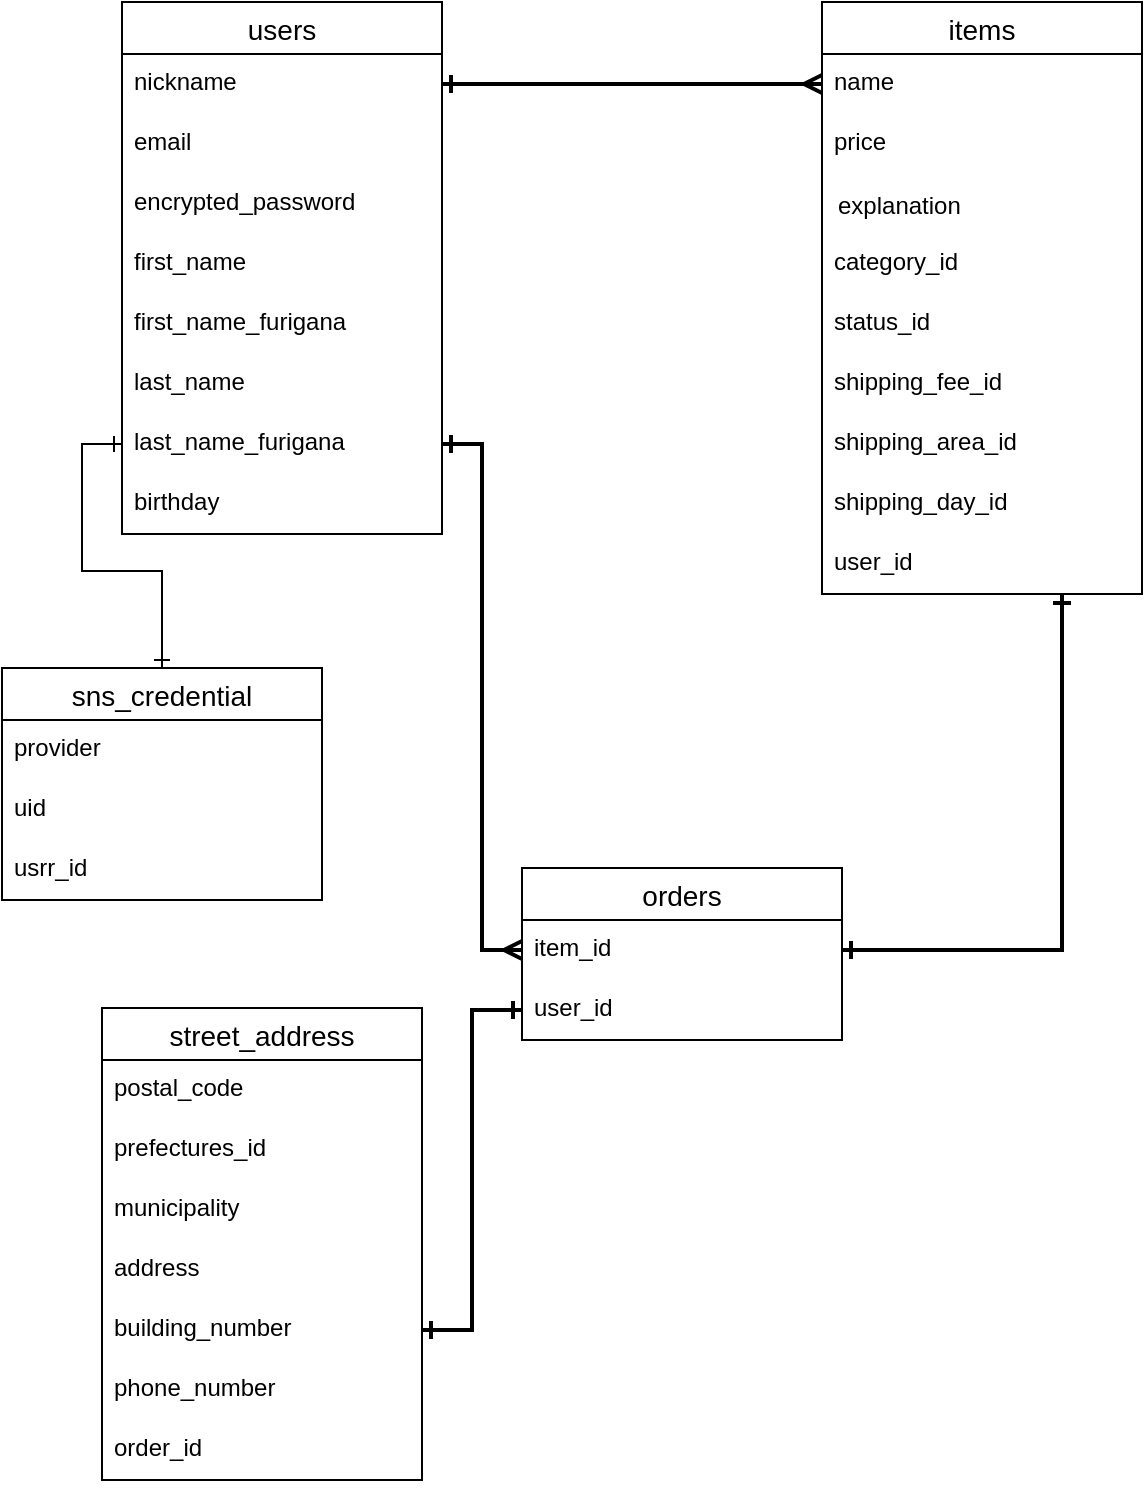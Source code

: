 <mxfile version="13.6.5">
    <diagram id="FK_PifB0xGUgg5_1Nj1v" name="ページ1">
        <mxGraphModel dx="149" dy="415" grid="1" gridSize="10" guides="1" tooltips="1" connect="1" arrows="1" fold="1" page="1" pageScale="1" pageWidth="827" pageHeight="1169" math="0" shadow="0">
            <root>
                <mxCell id="0"/>
                <mxCell id="1" parent="0"/>
                <mxCell id="74" value="users" style="swimlane;fontStyle=0;childLayout=stackLayout;horizontal=1;startSize=26;horizontalStack=0;resizeParent=1;resizeParentMax=0;resizeLast=0;collapsible=1;marginBottom=0;align=center;fontSize=14;" parent="1" vertex="1">
                    <mxGeometry x="100" y="17" width="160" height="266" as="geometry"/>
                </mxCell>
                <mxCell id="75" value="nickname" style="text;strokeColor=none;fillColor=none;spacingLeft=4;spacingRight=4;overflow=hidden;rotatable=0;points=[[0,0.5],[1,0.5]];portConstraint=eastwest;fontSize=12;" parent="74" vertex="1">
                    <mxGeometry y="26" width="160" height="30" as="geometry"/>
                </mxCell>
                <mxCell id="76" value="email" style="text;strokeColor=none;fillColor=none;spacingLeft=4;spacingRight=4;overflow=hidden;rotatable=0;points=[[0,0.5],[1,0.5]];portConstraint=eastwest;fontSize=12;" parent="74" vertex="1">
                    <mxGeometry y="56" width="160" height="30" as="geometry"/>
                </mxCell>
                <mxCell id="113" value="encrypted_password" style="text;strokeColor=none;fillColor=none;spacingLeft=4;spacingRight=4;overflow=hidden;rotatable=0;points=[[0,0.5],[1,0.5]];portConstraint=eastwest;fontSize=12;" parent="74" vertex="1">
                    <mxGeometry y="86" width="160" height="30" as="geometry"/>
                </mxCell>
                <mxCell id="78" value="first_name" style="text;strokeColor=none;fillColor=none;spacingLeft=4;spacingRight=4;overflow=hidden;rotatable=0;points=[[0,0.5],[1,0.5]];portConstraint=eastwest;fontSize=12;" parent="74" vertex="1">
                    <mxGeometry y="116" width="160" height="30" as="geometry"/>
                </mxCell>
                <mxCell id="82" value="first_name_furigana" style="text;strokeColor=none;fillColor=none;spacingLeft=4;spacingRight=4;overflow=hidden;rotatable=0;points=[[0,0.5],[1,0.5]];portConstraint=eastwest;fontSize=12;" parent="74" vertex="1">
                    <mxGeometry y="146" width="160" height="30" as="geometry"/>
                </mxCell>
                <mxCell id="79" value="last_name" style="text;strokeColor=none;fillColor=none;spacingLeft=4;spacingRight=4;overflow=hidden;rotatable=0;points=[[0,0.5],[1,0.5]];portConstraint=eastwest;fontSize=12;" parent="74" vertex="1">
                    <mxGeometry y="176" width="160" height="30" as="geometry"/>
                </mxCell>
                <mxCell id="83" value="last_name_furigana" style="text;strokeColor=none;fillColor=none;spacingLeft=4;spacingRight=4;overflow=hidden;rotatable=0;points=[[0,0.5],[1,0.5]];portConstraint=eastwest;fontSize=12;" parent="74" vertex="1">
                    <mxGeometry y="206" width="160" height="30" as="geometry"/>
                </mxCell>
                <mxCell id="84" value="birthday" style="text;strokeColor=none;fillColor=none;spacingLeft=4;spacingRight=4;overflow=hidden;rotatable=0;points=[[0,0.5],[1,0.5]];portConstraint=eastwest;fontSize=12;" parent="74" vertex="1">
                    <mxGeometry y="236" width="160" height="30" as="geometry"/>
                </mxCell>
                <mxCell id="93" value="items" style="swimlane;fontStyle=0;childLayout=stackLayout;horizontal=1;startSize=26;horizontalStack=0;resizeParent=1;resizeParentMax=0;resizeLast=0;collapsible=1;marginBottom=0;align=center;fontSize=14;" parent="1" vertex="1">
                    <mxGeometry x="450" y="17" width="160" height="296" as="geometry"/>
                </mxCell>
                <mxCell id="94" value="name" style="text;strokeColor=none;fillColor=none;spacingLeft=4;spacingRight=4;overflow=hidden;rotatable=0;points=[[0,0.5],[1,0.5]];portConstraint=eastwest;fontSize=12;" parent="93" vertex="1">
                    <mxGeometry y="26" width="160" height="30" as="geometry"/>
                </mxCell>
                <mxCell id="95" value="price" style="text;strokeColor=none;fillColor=none;spacingLeft=4;spacingRight=4;overflow=hidden;rotatable=0;points=[[0,0.5],[1,0.5]];portConstraint=eastwest;fontSize=12;" parent="93" vertex="1">
                    <mxGeometry y="56" width="160" height="30" as="geometry"/>
                </mxCell>
                <mxCell id="24" value="explanation" style="shape=partialRectangle;connectable=0;fillColor=none;top=0;left=0;bottom=0;right=0;align=left;spacingLeft=6;overflow=hidden;" parent="93" vertex="1">
                    <mxGeometry y="86" width="160" height="30" as="geometry"/>
                </mxCell>
                <mxCell id="114" value="category_id" style="text;strokeColor=none;fillColor=none;spacingLeft=4;spacingRight=4;overflow=hidden;rotatable=0;points=[[0,0.5],[1,0.5]];portConstraint=eastwest;fontSize=12;" parent="93" vertex="1">
                    <mxGeometry y="116" width="160" height="30" as="geometry"/>
                </mxCell>
                <mxCell id="117" value="status_id" style="text;strokeColor=none;fillColor=none;spacingLeft=4;spacingRight=4;overflow=hidden;rotatable=0;points=[[0,0.5],[1,0.5]];portConstraint=eastwest;fontSize=12;" parent="93" vertex="1">
                    <mxGeometry y="146" width="160" height="30" as="geometry"/>
                </mxCell>
                <mxCell id="118" value="shipping_fee_id" style="text;strokeColor=none;fillColor=none;spacingLeft=4;spacingRight=4;overflow=hidden;rotatable=0;points=[[0,0.5],[1,0.5]];portConstraint=eastwest;fontSize=12;" parent="93" vertex="1">
                    <mxGeometry y="176" width="160" height="30" as="geometry"/>
                </mxCell>
                <mxCell id="119" value="shipping_area_id" style="text;strokeColor=none;fillColor=none;spacingLeft=4;spacingRight=4;overflow=hidden;rotatable=0;points=[[0,0.5],[1,0.5]];portConstraint=eastwest;fontSize=12;" parent="93" vertex="1">
                    <mxGeometry y="206" width="160" height="30" as="geometry"/>
                </mxCell>
                <mxCell id="120" value="shipping_day_id" style="text;strokeColor=none;fillColor=none;spacingLeft=4;spacingRight=4;overflow=hidden;rotatable=0;points=[[0,0.5],[1,0.5]];portConstraint=eastwest;fontSize=12;" parent="93" vertex="1">
                    <mxGeometry y="236" width="160" height="30" as="geometry"/>
                </mxCell>
                <mxCell id="105" value="user_id" style="text;strokeColor=none;fillColor=none;spacingLeft=4;spacingRight=4;overflow=hidden;rotatable=0;points=[[0,0.5],[1,0.5]];portConstraint=eastwest;fontSize=12;" parent="93" vertex="1">
                    <mxGeometry y="266" width="160" height="30" as="geometry"/>
                </mxCell>
                <mxCell id="102" style="edgeStyle=orthogonalEdgeStyle;rounded=0;orthogonalLoop=1;jettySize=auto;html=1;exitX=1;exitY=0.5;exitDx=0;exitDy=0;entryX=0;entryY=0.5;entryDx=0;entryDy=0;endArrow=ERmany;endFill=0;startArrow=ERone;startFill=0;strokeWidth=2;" parent="1" source="83" target="107" edge="1">
                    <mxGeometry relative="1" as="geometry">
                        <mxPoint x="320" y="391" as="targetPoint"/>
                    </mxGeometry>
                </mxCell>
                <mxCell id="103" style="edgeStyle=orthogonalEdgeStyle;rounded=0;orthogonalLoop=1;jettySize=auto;html=1;exitX=1;exitY=0.5;exitDx=0;exitDy=0;entryX=0;entryY=0.5;entryDx=0;entryDy=0;endArrow=ERmany;endFill=0;strokeWidth=2;startArrow=ERone;startFill=0;" parent="1" source="75" target="94" edge="1">
                    <mxGeometry relative="1" as="geometry"/>
                </mxCell>
                <mxCell id="104" style="edgeStyle=orthogonalEdgeStyle;rounded=0;orthogonalLoop=1;jettySize=auto;html=1;exitX=1;exitY=0.5;exitDx=0;exitDy=0;entryX=0.75;entryY=1;entryDx=0;entryDy=0;startArrow=ERone;startFill=0;endArrow=ERone;endFill=0;strokeWidth=2;" parent="1" source="107" target="93" edge="1">
                    <mxGeometry relative="1" as="geometry">
                        <mxPoint x="480" y="391" as="sourcePoint"/>
                    </mxGeometry>
                </mxCell>
                <mxCell id="98" value="orders" style="swimlane;fontStyle=0;childLayout=stackLayout;horizontal=1;startSize=26;horizontalStack=0;resizeParent=1;resizeParentMax=0;resizeLast=0;collapsible=1;marginBottom=0;align=center;fontSize=14;" parent="1" vertex="1">
                    <mxGeometry x="300" y="450" width="160" height="86" as="geometry"/>
                </mxCell>
                <mxCell id="107" value="item_id" style="text;strokeColor=none;fillColor=none;spacingLeft=4;spacingRight=4;overflow=hidden;rotatable=0;points=[[0,0.5],[1,0.5]];portConstraint=eastwest;fontSize=12;" parent="98" vertex="1">
                    <mxGeometry y="26" width="160" height="30" as="geometry"/>
                </mxCell>
                <mxCell id="129" value="user_id" style="text;strokeColor=none;fillColor=none;spacingLeft=4;spacingRight=4;overflow=hidden;rotatable=0;points=[[0,0.5],[1,0.5]];portConstraint=eastwest;fontSize=12;" parent="98" vertex="1">
                    <mxGeometry y="56" width="160" height="30" as="geometry"/>
                </mxCell>
                <mxCell id="122" value="street_address" style="swimlane;fontStyle=0;childLayout=stackLayout;horizontal=1;startSize=26;horizontalStack=0;resizeParent=1;resizeParentMax=0;resizeLast=0;collapsible=1;marginBottom=0;align=center;fontSize=14;" parent="1" vertex="1">
                    <mxGeometry x="90" y="520" width="160" height="236" as="geometry"/>
                </mxCell>
                <mxCell id="108" value="postal_code" style="text;strokeColor=none;fillColor=none;spacingLeft=4;spacingRight=4;overflow=hidden;rotatable=0;points=[[0,0.5],[1,0.5]];portConstraint=eastwest;fontSize=12;" parent="122" vertex="1">
                    <mxGeometry y="26" width="160" height="30" as="geometry"/>
                </mxCell>
                <mxCell id="109" value="prefectures_id" style="text;strokeColor=none;fillColor=none;spacingLeft=4;spacingRight=4;overflow=hidden;rotatable=0;points=[[0,0.5],[1,0.5]];portConstraint=eastwest;fontSize=12;" parent="122" vertex="1">
                    <mxGeometry y="56" width="160" height="30" as="geometry"/>
                </mxCell>
                <mxCell id="110" value="municipality" style="text;strokeColor=none;fillColor=none;spacingLeft=4;spacingRight=4;overflow=hidden;rotatable=0;points=[[0,0.5],[1,0.5]];portConstraint=eastwest;fontSize=12;" parent="122" vertex="1">
                    <mxGeometry y="86" width="160" height="30" as="geometry"/>
                </mxCell>
                <mxCell id="111" value="address" style="text;strokeColor=none;fillColor=none;spacingLeft=4;spacingRight=4;overflow=hidden;rotatable=0;points=[[0,0.5],[1,0.5]];portConstraint=eastwest;fontSize=12;" parent="122" vertex="1">
                    <mxGeometry y="116" width="160" height="30" as="geometry"/>
                </mxCell>
                <mxCell id="121" value="building_number" style="text;strokeColor=none;fillColor=none;spacingLeft=4;spacingRight=4;overflow=hidden;rotatable=0;points=[[0,0.5],[1,0.5]];portConstraint=eastwest;fontSize=12;" parent="122" vertex="1">
                    <mxGeometry y="146" width="160" height="30" as="geometry"/>
                </mxCell>
                <mxCell id="112" value="phone_number" style="text;strokeColor=none;fillColor=none;spacingLeft=4;spacingRight=4;overflow=hidden;rotatable=0;points=[[0,0.5],[1,0.5]];portConstraint=eastwest;fontSize=12;" parent="122" vertex="1">
                    <mxGeometry y="176" width="160" height="30" as="geometry"/>
                </mxCell>
                <mxCell id="130" value="order_id" style="text;strokeColor=none;fillColor=none;spacingLeft=4;spacingRight=4;overflow=hidden;rotatable=0;points=[[0,0.5],[1,0.5]];portConstraint=eastwest;fontSize=12;" parent="122" vertex="1">
                    <mxGeometry y="206" width="160" height="30" as="geometry"/>
                </mxCell>
                <mxCell id="128" style="edgeStyle=orthogonalEdgeStyle;rounded=0;orthogonalLoop=1;jettySize=auto;html=1;exitX=1;exitY=0.5;exitDx=0;exitDy=0;entryX=0;entryY=0.5;entryDx=0;entryDy=0;startArrow=ERone;startFill=0;endArrow=ERone;endFill=0;strokeWidth=2;" parent="1" source="121" target="129" edge="1">
                    <mxGeometry relative="1" as="geometry">
                        <mxPoint x="300" y="551" as="targetPoint"/>
                    </mxGeometry>
                </mxCell>
                <mxCell id="135" style="edgeStyle=orthogonalEdgeStyle;rounded=0;orthogonalLoop=1;jettySize=auto;html=1;exitX=0.5;exitY=0;exitDx=0;exitDy=0;entryX=0;entryY=0.5;entryDx=0;entryDy=0;startArrow=ERone;startFill=0;endArrow=ERone;endFill=0;" edge="1" parent="1" source="131" target="83">
                    <mxGeometry relative="1" as="geometry"/>
                </mxCell>
                <mxCell id="131" value="sns_credential" style="swimlane;fontStyle=0;childLayout=stackLayout;horizontal=1;startSize=26;horizontalStack=0;resizeParent=1;resizeParentMax=0;resizeLast=0;collapsible=1;marginBottom=0;align=center;fontSize=14;" vertex="1" parent="1">
                    <mxGeometry x="40" y="350" width="160" height="116" as="geometry"/>
                </mxCell>
                <mxCell id="132" value="provider" style="text;strokeColor=none;fillColor=none;spacingLeft=4;spacingRight=4;overflow=hidden;rotatable=0;points=[[0,0.5],[1,0.5]];portConstraint=eastwest;fontSize=12;" vertex="1" parent="131">
                    <mxGeometry y="26" width="160" height="30" as="geometry"/>
                </mxCell>
                <mxCell id="133" value="uid" style="text;strokeColor=none;fillColor=none;spacingLeft=4;spacingRight=4;overflow=hidden;rotatable=0;points=[[0,0.5],[1,0.5]];portConstraint=eastwest;fontSize=12;" vertex="1" parent="131">
                    <mxGeometry y="56" width="160" height="30" as="geometry"/>
                </mxCell>
                <mxCell id="134" value="usrr_id" style="text;strokeColor=none;fillColor=none;spacingLeft=4;spacingRight=4;overflow=hidden;rotatable=0;points=[[0,0.5],[1,0.5]];portConstraint=eastwest;fontSize=12;" vertex="1" parent="131">
                    <mxGeometry y="86" width="160" height="30" as="geometry"/>
                </mxCell>
            </root>
        </mxGraphModel>
    </diagram>
</mxfile>